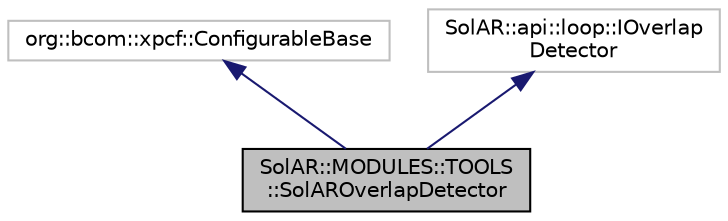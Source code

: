 digraph "SolAR::MODULES::TOOLS::SolAROverlapDetector"
{
 // LATEX_PDF_SIZE
  edge [fontname="Helvetica",fontsize="10",labelfontname="Helvetica",labelfontsize="10"];
  node [fontname="Helvetica",fontsize="10",shape=record];
  Node1 [label="SolAR::MODULES::TOOLS\l::SolAROverlapDetector",height=0.2,width=0.4,color="black", fillcolor="grey75", style="filled", fontcolor="black",tooltip="Detect a loop closure from a given keyframe. UUID: 58087630-1376-11eb-adc1-0242ac120002"];
  Node2 -> Node1 [dir="back",color="midnightblue",fontsize="10",style="solid",fontname="Helvetica"];
  Node2 [label="org::bcom::xpcf::ConfigurableBase",height=0.2,width=0.4,color="grey75", fillcolor="white", style="filled",tooltip=" "];
  Node3 -> Node1 [dir="back",color="midnightblue",fontsize="10",style="solid",fontname="Helvetica"];
  Node3 [label="SolAR::api::loop::IOverlap\lDetector",height=0.2,width=0.4,color="grey75", fillcolor="white", style="filled",tooltip=" "];
}

